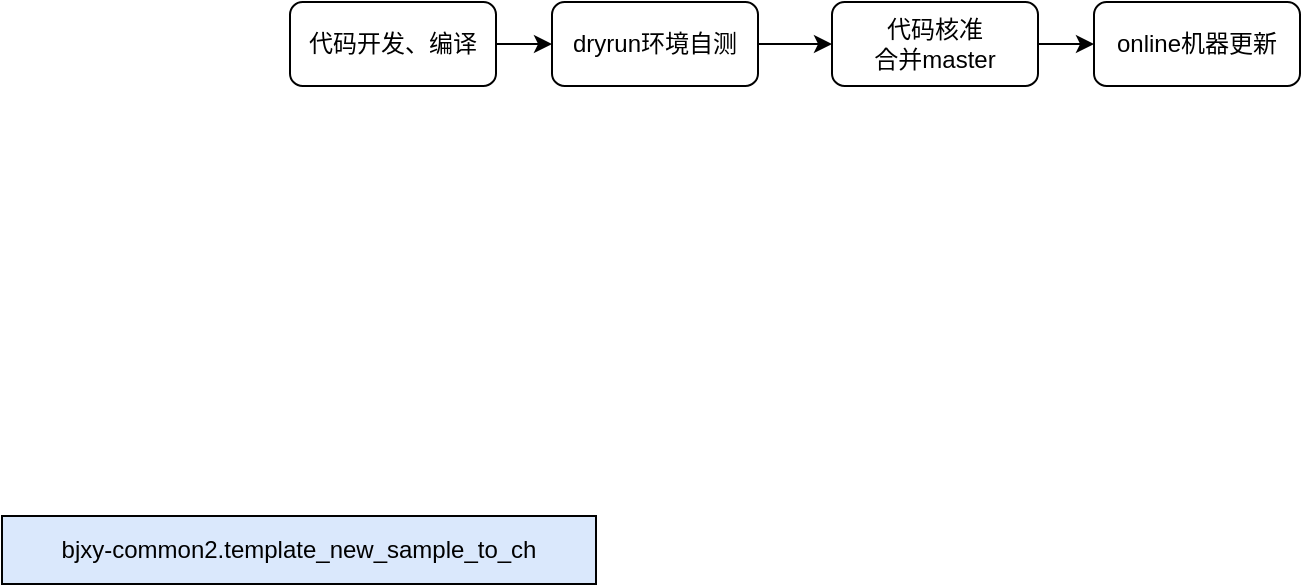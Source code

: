 <mxfile version="28.0.7">
  <diagram name="第 1 页" id="IhGGFC9d74SqhVQquBFO">
    <mxGraphModel dx="1281" dy="504" grid="0" gridSize="10" guides="1" tooltips="1" connect="1" arrows="1" fold="1" page="0" pageScale="1" pageWidth="827" pageHeight="1169" math="0" shadow="0">
      <root>
        <mxCell id="0" />
        <mxCell id="1" parent="0" />
        <mxCell id="1CYOIrcBd2qYW3dKMQuX-3" value="" style="edgeStyle=orthogonalEdgeStyle;rounded=0;orthogonalLoop=1;jettySize=auto;html=1;" parent="1" source="1CYOIrcBd2qYW3dKMQuX-1" target="1CYOIrcBd2qYW3dKMQuX-2" edge="1">
          <mxGeometry relative="1" as="geometry" />
        </mxCell>
        <mxCell id="1CYOIrcBd2qYW3dKMQuX-1" value="代码开发、编译" style="rounded=1;whiteSpace=wrap;html=1;" parent="1" vertex="1">
          <mxGeometry x="7" y="349" width="103" height="42" as="geometry" />
        </mxCell>
        <mxCell id="1CYOIrcBd2qYW3dKMQuX-5" value="" style="edgeStyle=orthogonalEdgeStyle;rounded=0;orthogonalLoop=1;jettySize=auto;html=1;" parent="1" source="1CYOIrcBd2qYW3dKMQuX-2" target="1CYOIrcBd2qYW3dKMQuX-4" edge="1">
          <mxGeometry relative="1" as="geometry" />
        </mxCell>
        <mxCell id="1CYOIrcBd2qYW3dKMQuX-2" value="dryrun环境自测" style="rounded=1;whiteSpace=wrap;html=1;" parent="1" vertex="1">
          <mxGeometry x="138" y="349" width="103" height="42" as="geometry" />
        </mxCell>
        <mxCell id="1CYOIrcBd2qYW3dKMQuX-7" value="" style="edgeStyle=orthogonalEdgeStyle;rounded=0;orthogonalLoop=1;jettySize=auto;html=1;" parent="1" source="1CYOIrcBd2qYW3dKMQuX-4" target="1CYOIrcBd2qYW3dKMQuX-6" edge="1">
          <mxGeometry relative="1" as="geometry" />
        </mxCell>
        <mxCell id="1CYOIrcBd2qYW3dKMQuX-4" value="代码核准&lt;div&gt;合并master&lt;/div&gt;" style="rounded=1;whiteSpace=wrap;html=1;" parent="1" vertex="1">
          <mxGeometry x="278" y="349" width="103" height="42" as="geometry" />
        </mxCell>
        <mxCell id="1CYOIrcBd2qYW3dKMQuX-6" value="online机器更新" style="rounded=1;whiteSpace=wrap;html=1;" parent="1" vertex="1">
          <mxGeometry x="409" y="349" width="103" height="42" as="geometry" />
        </mxCell>
        <mxCell id="G9B4UjHAhcA0ox_SQ-8S-1" value="bjxy-common2.template_new_sample_to_ch" style="rounded=0;whiteSpace=wrap;html=1;fillColor=#dae8fc;strokeColor=#000000;" parent="1" vertex="1">
          <mxGeometry x="-137" y="606" width="297" height="34" as="geometry" />
        </mxCell>
      </root>
    </mxGraphModel>
  </diagram>
</mxfile>
